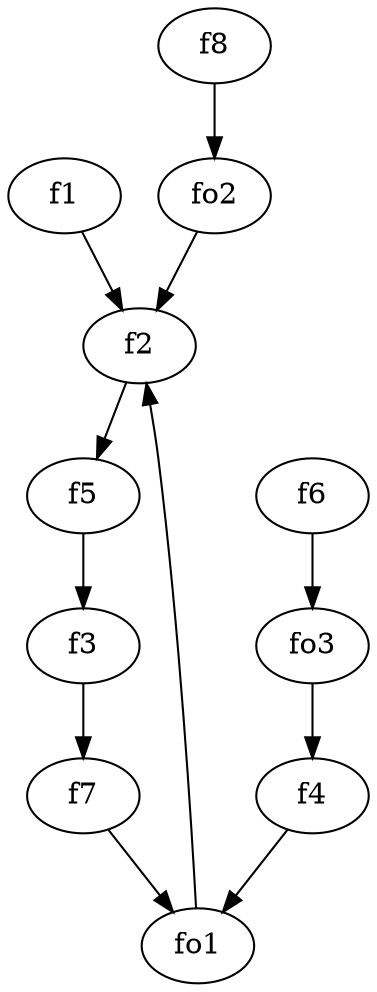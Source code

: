 strict digraph  {
f1;
f2;
f3;
f4;
f5;
f6;
f7;
f8;
fo1;
fo2;
fo3;
f1 -> f2  [weight=2];
f2 -> f5  [weight=2];
f3 -> f7  [weight=2];
f4 -> fo1  [weight=2];
f5 -> f3  [weight=2];
f6 -> fo3  [weight=2];
f7 -> fo1  [weight=2];
f8 -> fo2  [weight=2];
fo1 -> f2  [weight=2];
fo2 -> f2  [weight=2];
fo3 -> f4  [weight=2];
}
